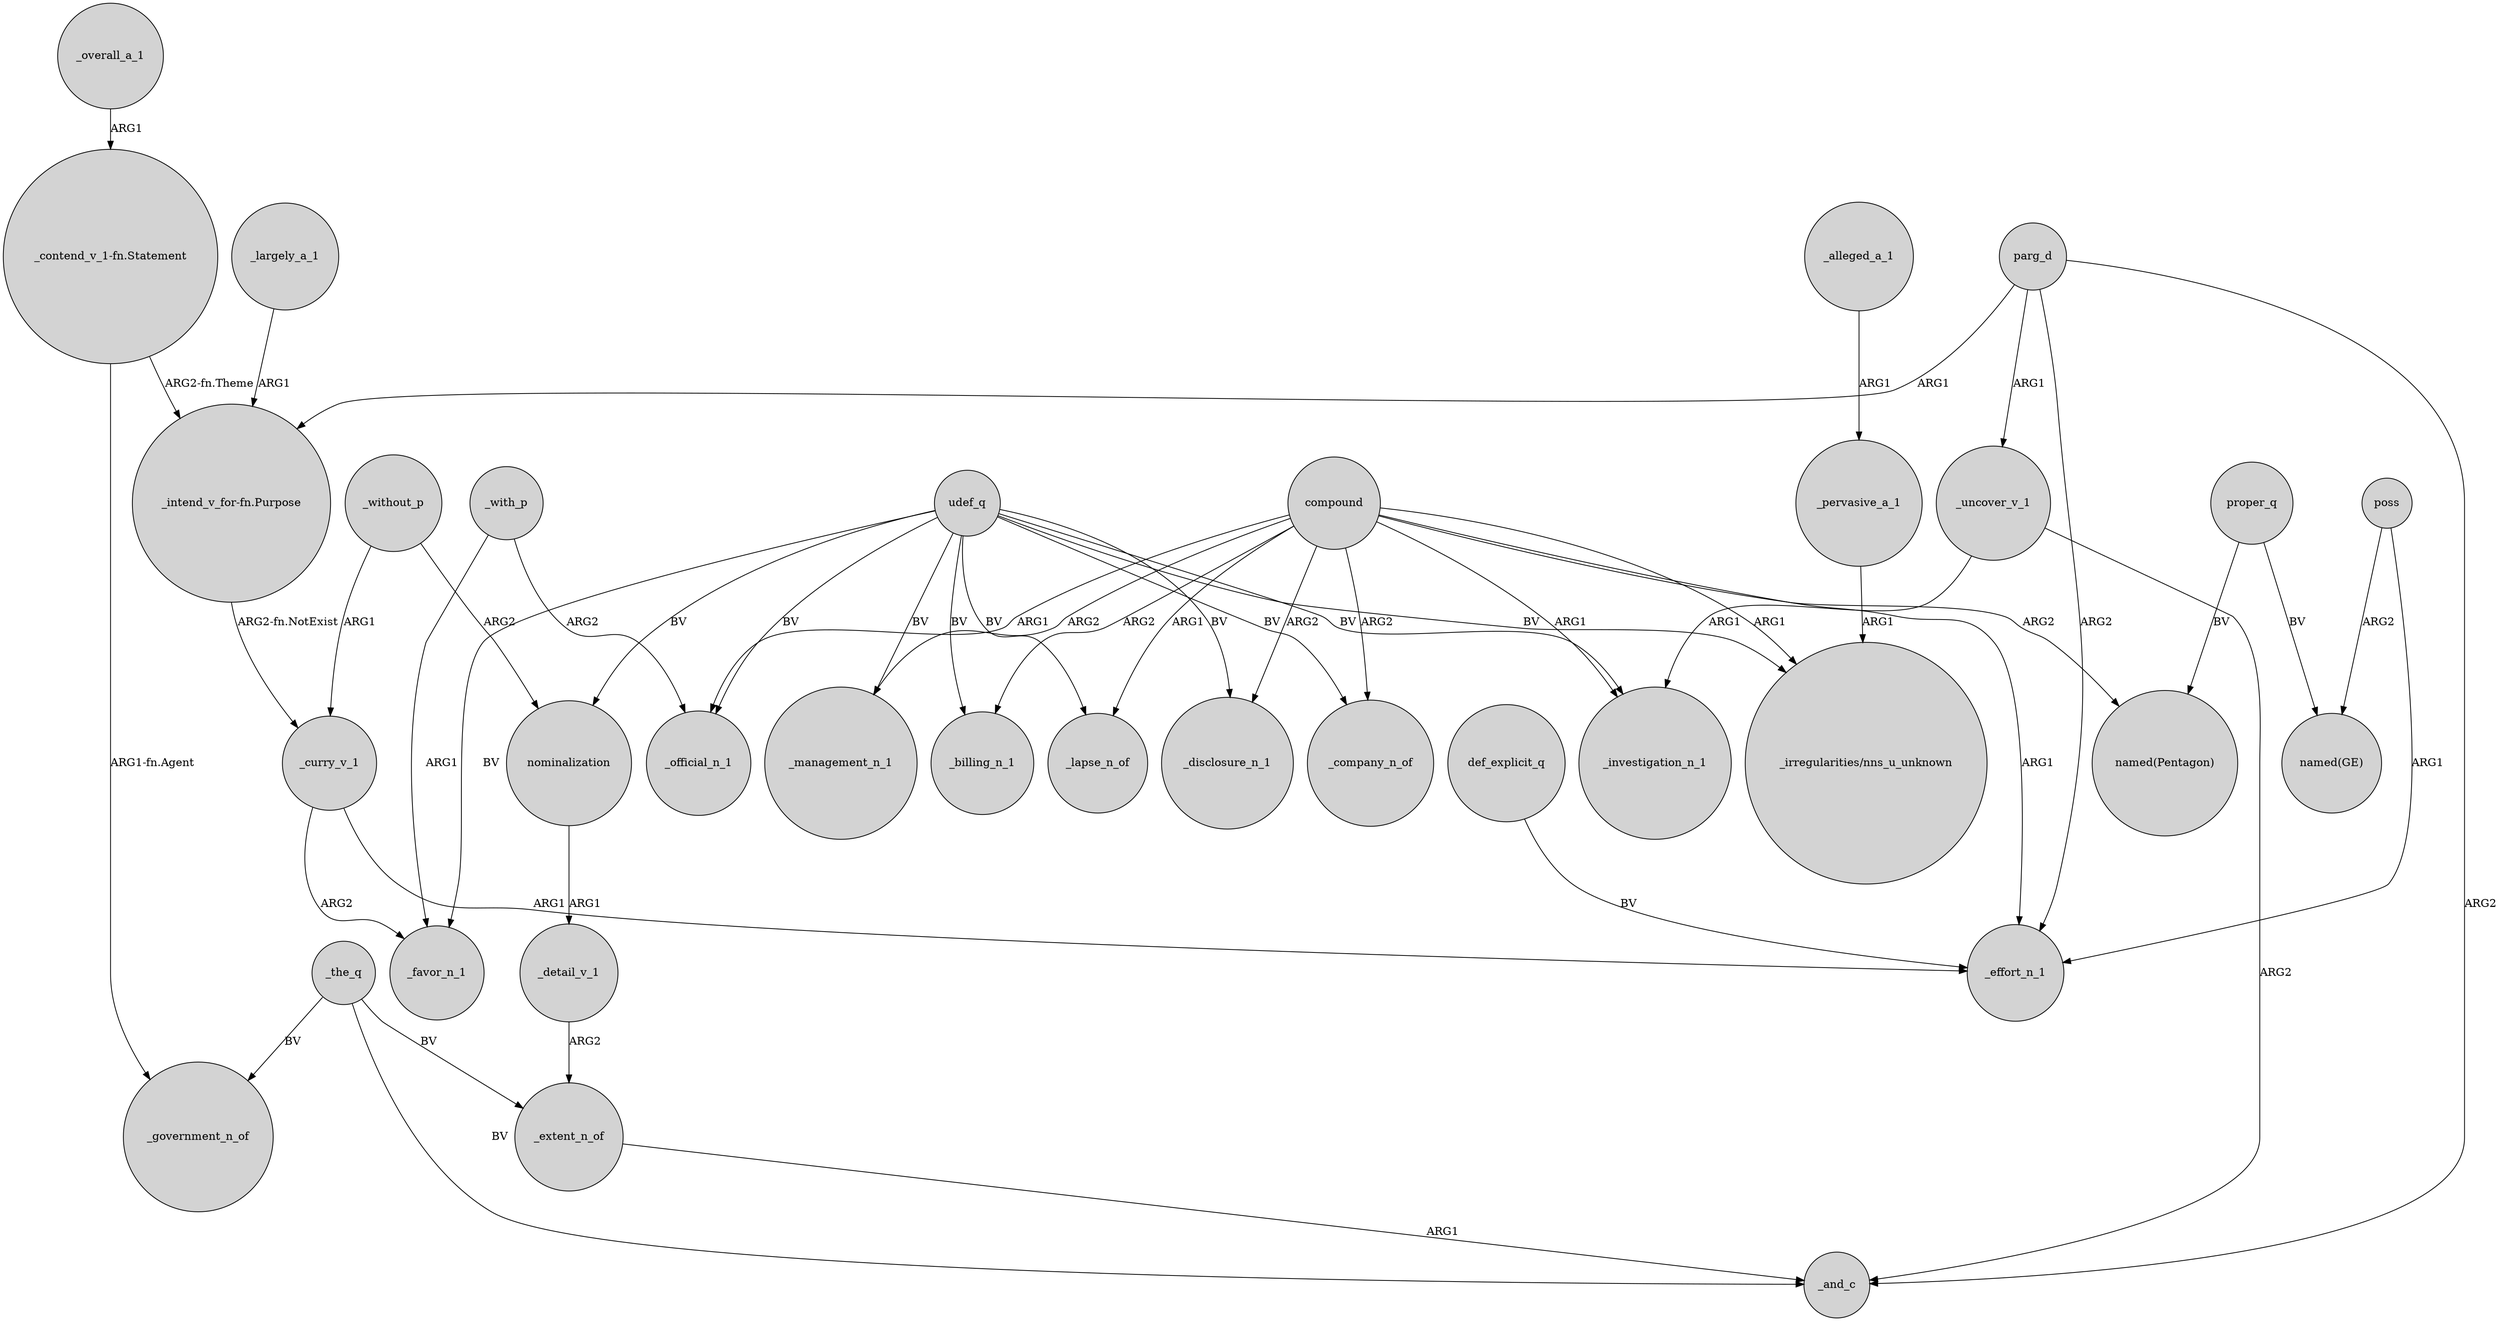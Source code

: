 digraph {
	node [shape=circle style=filled]
	_the_q -> _and_c [label=BV]
	parg_d -> _uncover_v_1 [label=ARG1]
	_pervasive_a_1 -> "_irregularities/nns_u_unknown" [label=ARG1]
	udef_q -> _investigation_n_1 [label=BV]
	_alleged_a_1 -> _pervasive_a_1 [label=ARG1]
	_with_p -> _official_n_1 [label=ARG2]
	compound -> _investigation_n_1 [label=ARG1]
	compound -> "named(Pentagon)" [label=ARG2]
	udef_q -> _favor_n_1 [label=BV]
	_detail_v_1 -> _extent_n_of [label=ARG2]
	proper_q -> "named(Pentagon)" [label=BV]
	compound -> _lapse_n_of [label=ARG1]
	udef_q -> "_irregularities/nns_u_unknown" [label=BV]
	proper_q -> "named(GE)" [label=BV]
	_overall_a_1 -> "_contend_v_1-fn.Statement" [label=ARG1]
	udef_q -> _disclosure_n_1 [label=BV]
	nominalization -> _detail_v_1 [label=ARG1]
	"_intend_v_for-fn.Purpose" -> _curry_v_1 [label="ARG2-fn.NotExist"]
	parg_d -> _effort_n_1 [label=ARG2]
	compound -> _management_n_1 [label=ARG2]
	compound -> _company_n_of [label=ARG2]
	udef_q -> _management_n_1 [label=BV]
	_uncover_v_1 -> _and_c [label=ARG2]
	parg_d -> _and_c [label=ARG2]
	compound -> _billing_n_1 [label=ARG2]
	_largely_a_1 -> "_intend_v_for-fn.Purpose" [label=ARG1]
	parg_d -> "_intend_v_for-fn.Purpose" [label=ARG1]
	compound -> _effort_n_1 [label=ARG1]
	compound -> _disclosure_n_1 [label=ARG2]
	udef_q -> _official_n_1 [label=BV]
	udef_q -> _billing_n_1 [label=BV]
	"_contend_v_1-fn.Statement" -> "_intend_v_for-fn.Purpose" [label="ARG2-fn.Theme"]
	"_contend_v_1-fn.Statement" -> _government_n_of [label="ARG1-fn.Agent"]
	_extent_n_of -> _and_c [label=ARG1]
	compound -> "_irregularities/nns_u_unknown" [label=ARG1]
	udef_q -> nominalization [label=BV]
	udef_q -> _lapse_n_of [label=BV]
	def_explicit_q -> _effort_n_1 [label=BV]
	_without_p -> nominalization [label=ARG2]
	poss -> _effort_n_1 [label=ARG1]
	_the_q -> _government_n_of [label=BV]
	compound -> _official_n_1 [label=ARG1]
	_with_p -> _favor_n_1 [label=ARG1]
	_the_q -> _extent_n_of [label=BV]
	udef_q -> _company_n_of [label=BV]
	_curry_v_1 -> _effort_n_1 [label=ARG1]
	_uncover_v_1 -> _investigation_n_1 [label=ARG1]
	_curry_v_1 -> _favor_n_1 [label=ARG2]
	poss -> "named(GE)" [label=ARG2]
	_without_p -> _curry_v_1 [label=ARG1]
}
